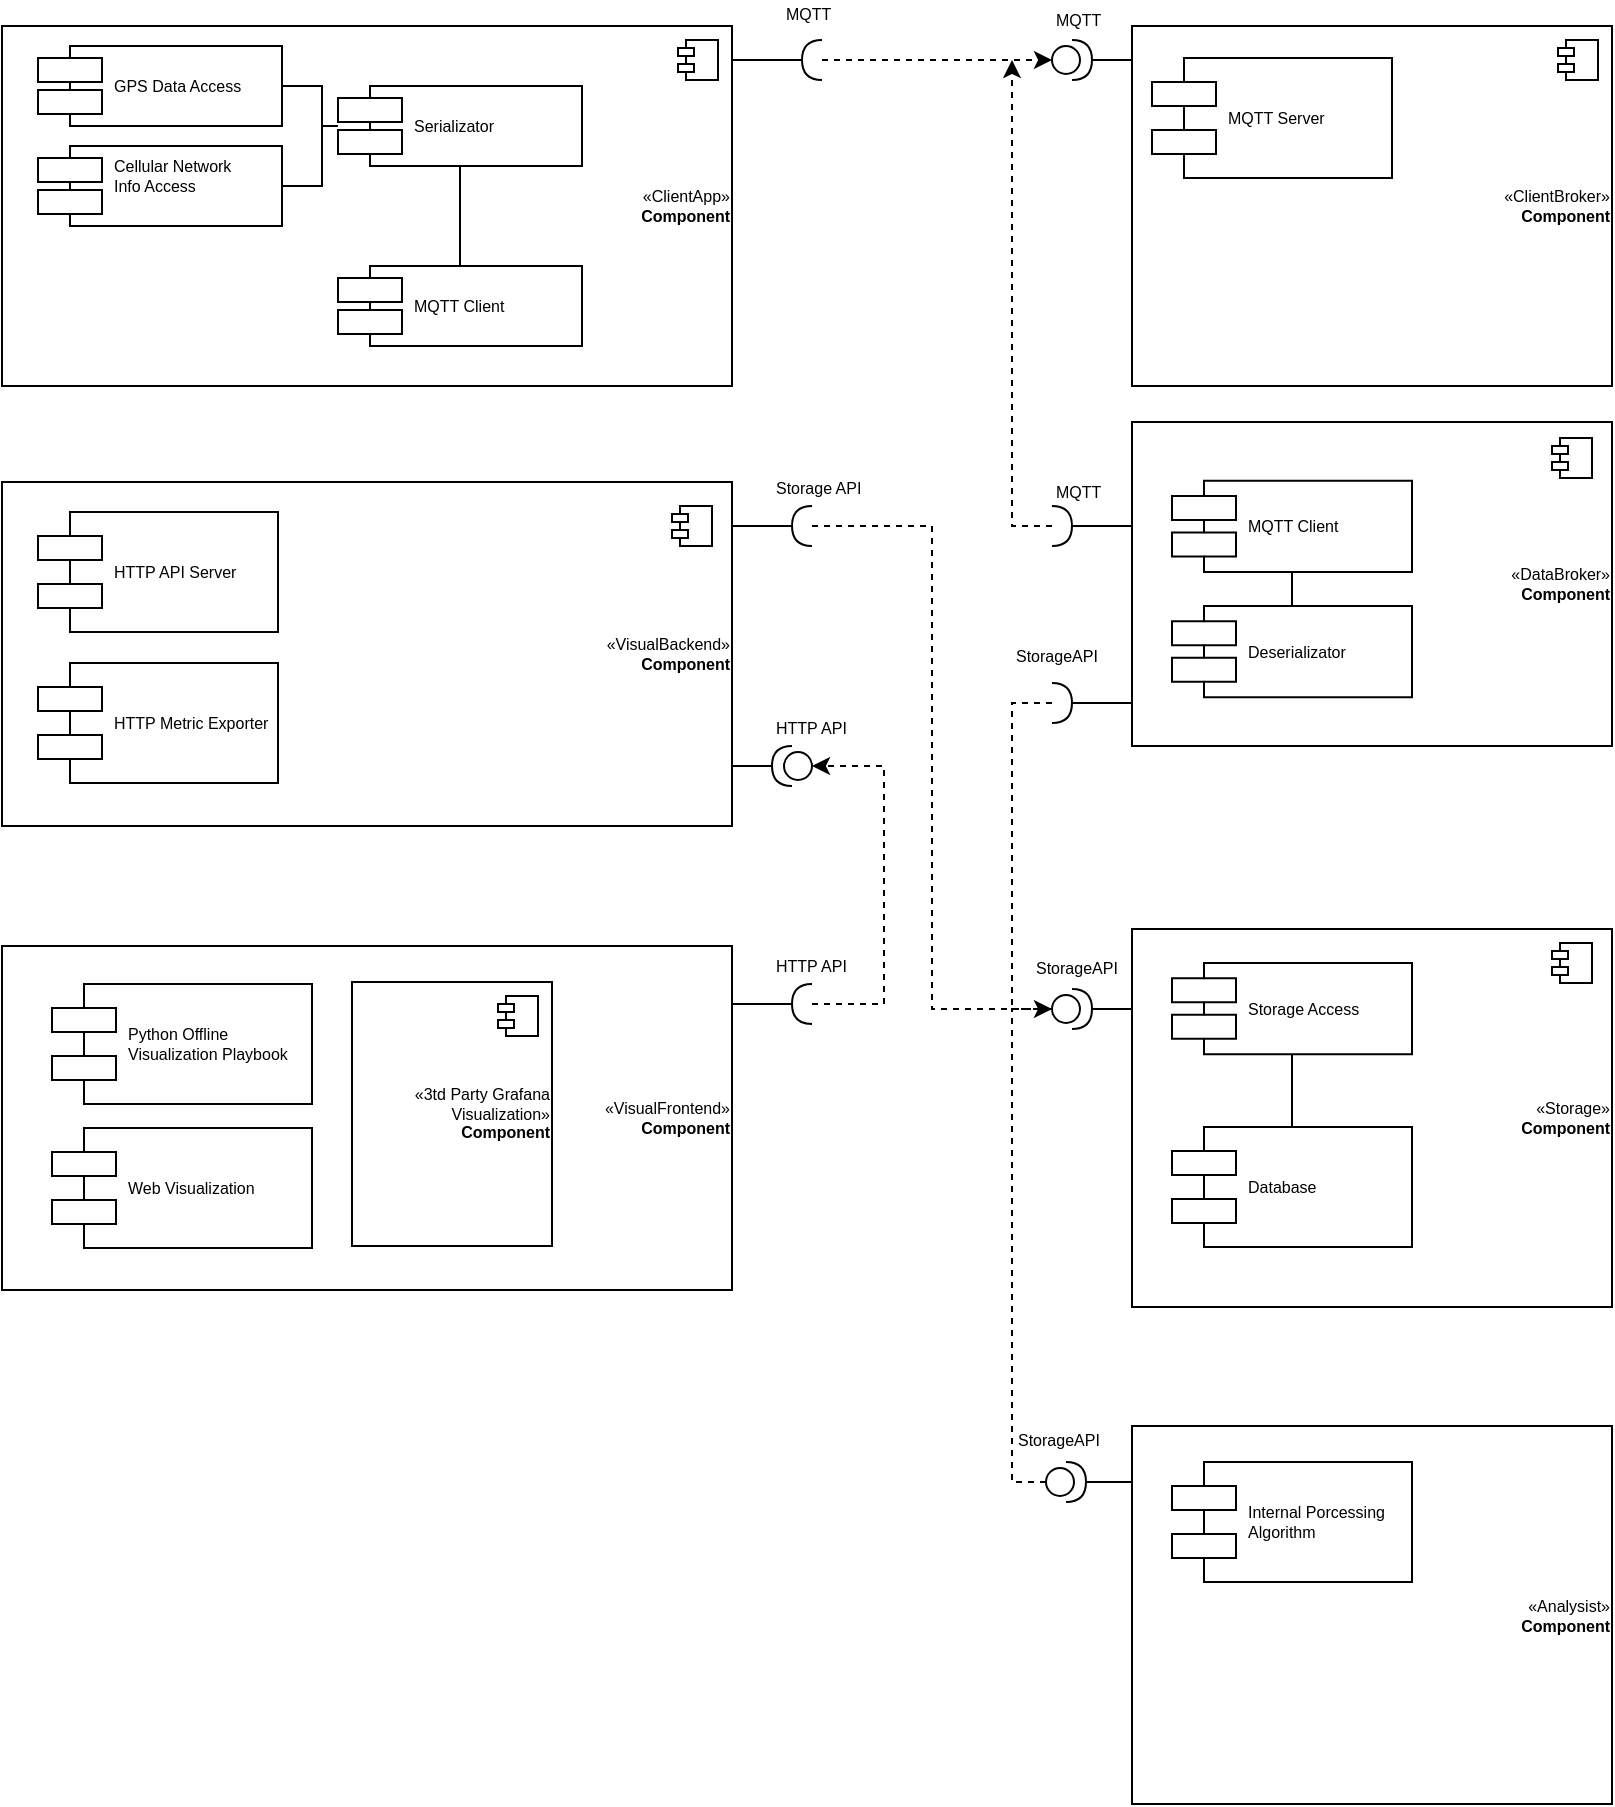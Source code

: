 <mxfile version="10.8.0" type="device"><diagram name="Component Diagram" id="b5b7bab2-c9e2-2cf4-8b2a-24fd1a2a6d21"><mxGraphModel dx="1789" dy="690" grid="1" gridSize="10" guides="1" tooltips="1" connect="1" arrows="1" fold="1" page="1" pageScale="1" pageWidth="827" pageHeight="1169" background="#ffffff" math="0" shadow="0"><root><mxCell id="0"/><mxCell id="1" parent="0"/><mxCell id="DGhR6vJK3DTK3yI-jcU2-81" value="" style="group" parent="1" vertex="1" connectable="0"><mxGeometry x="-821" y="67" width="430" height="193" as="geometry"/></mxCell><mxCell id="DGhR6vJK3DTK3yI-jcU2-48" value="«ClientApp»&lt;br&gt;&lt;b&gt;Component&lt;/b&gt;" style="html=1;fontSize=8;align=right;" parent="DGhR6vJK3DTK3yI-jcU2-81" vertex="1"><mxGeometry y="13" width="365" height="180" as="geometry"/></mxCell><mxCell id="DGhR6vJK3DTK3yI-jcU2-49" value="" style="shape=component;jettyWidth=8;jettyHeight=4;" parent="DGhR6vJK3DTK3yI-jcU2-48" vertex="1"><mxGeometry x="1" width="20" height="20" relative="1" as="geometry"><mxPoint x="-27" y="7" as="offset"/></mxGeometry></mxCell><mxCell id="DGhR6vJK3DTK3yI-jcU2-61" style="edgeStyle=orthogonalEdgeStyle;rounded=0;orthogonalLoop=1;jettySize=auto;html=1;endArrow=none;endFill=0;fontSize=8;" parent="DGhR6vJK3DTK3yI-jcU2-48" source="DGhR6vJK3DTK3yI-jcU2-56" target="DGhR6vJK3DTK3yI-jcU2-58" edge="1"><mxGeometry relative="1" as="geometry"/></mxCell><mxCell id="DGhR6vJK3DTK3yI-jcU2-56" value="GPS Data Access" style="shape=component;align=left;spacingLeft=36;fontSize=8;" parent="DGhR6vJK3DTK3yI-jcU2-48" vertex="1"><mxGeometry x="18" y="10" width="122" height="40" as="geometry"/></mxCell><mxCell id="DGhR6vJK3DTK3yI-jcU2-65" style="edgeStyle=orthogonalEdgeStyle;rounded=0;orthogonalLoop=1;jettySize=auto;html=1;endArrow=none;endFill=0;fontSize=8;" parent="DGhR6vJK3DTK3yI-jcU2-48" source="DGhR6vJK3DTK3yI-jcU2-58" target="DGhR6vJK3DTK3yI-jcU2-64" edge="1"><mxGeometry relative="1" as="geometry"/></mxCell><mxCell id="DGhR6vJK3DTK3yI-jcU2-58" value="Serializator" style="shape=component;align=left;spacingLeft=36;fontSize=8;" parent="DGhR6vJK3DTK3yI-jcU2-48" vertex="1"><mxGeometry x="168" y="30" width="122" height="40" as="geometry"/></mxCell><mxCell id="DGhR6vJK3DTK3yI-jcU2-62" style="edgeStyle=orthogonalEdgeStyle;rounded=0;orthogonalLoop=1;jettySize=auto;html=1;endArrow=none;endFill=0;fontSize=8;" parent="DGhR6vJK3DTK3yI-jcU2-48" source="DGhR6vJK3DTK3yI-jcU2-60" target="DGhR6vJK3DTK3yI-jcU2-58" edge="1"><mxGeometry relative="1" as="geometry"/></mxCell><mxCell id="DGhR6vJK3DTK3yI-jcU2-60" value="Cellular Network&#10;Info Access&#10;" style="shape=component;align=left;spacingLeft=36;fontSize=8;" parent="DGhR6vJK3DTK3yI-jcU2-48" vertex="1"><mxGeometry x="18" y="60" width="122" height="40" as="geometry"/></mxCell><mxCell id="DGhR6vJK3DTK3yI-jcU2-64" value="MQTT Client" style="shape=component;align=left;spacingLeft=36;fontSize=8;" parent="DGhR6vJK3DTK3yI-jcU2-48" vertex="1"><mxGeometry x="168" y="120" width="122" height="40" as="geometry"/></mxCell><mxCell id="DGhR6vJK3DTK3yI-jcU2-78" value="" style="group" parent="DGhR6vJK3DTK3yI-jcU2-81" vertex="1" connectable="0"><mxGeometry x="390" width="40" height="40" as="geometry"/></mxCell><mxCell id="DGhR6vJK3DTK3yI-jcU2-50" value="" style="shape=requiredInterface;html=1;verticalLabelPosition=bottom;fontSize=8;align=right;direction=west;" parent="DGhR6vJK3DTK3yI-jcU2-78" vertex="1"><mxGeometry x="10" y="20" width="10" height="20" as="geometry"/></mxCell><mxCell id="DGhR6vJK3DTK3yI-jcU2-52" value="MQTT" style="text;html=1;resizable=0;points=[];autosize=1;align=left;verticalAlign=top;spacingTop=-4;fontSize=8;" parent="DGhR6vJK3DTK3yI-jcU2-78" vertex="1"><mxGeometry width="40" height="10" as="geometry"/></mxCell><mxCell id="DGhR6vJK3DTK3yI-jcU2-80" style="edgeStyle=orthogonalEdgeStyle;rounded=0;orthogonalLoop=1;jettySize=auto;html=1;entryX=1;entryY=0.5;entryDx=0;entryDy=0;entryPerimeter=0;endArrow=none;endFill=0;fontSize=8;" parent="DGhR6vJK3DTK3yI-jcU2-81" source="DGhR6vJK3DTK3yI-jcU2-48" target="DGhR6vJK3DTK3yI-jcU2-50" edge="1"><mxGeometry relative="1" as="geometry"><Array as="points"><mxPoint x="370" y="30"/><mxPoint x="370" y="30"/></Array></mxGeometry></mxCell><mxCell id="DGhR6vJK3DTK3yI-jcU2-92" value="" style="group" parent="1" vertex="1" connectable="0"><mxGeometry x="-296" y="70" width="280" height="190" as="geometry"/></mxCell><mxCell id="DGhR6vJK3DTK3yI-jcU2-82" value="«ClientBroker»&lt;br&gt;&lt;b&gt;Component&lt;/b&gt;" style="html=1;fontSize=8;align=right;" parent="DGhR6vJK3DTK3yI-jcU2-92" vertex="1"><mxGeometry x="40" y="10" width="240" height="180" as="geometry"/></mxCell><mxCell id="DGhR6vJK3DTK3yI-jcU2-83" value="" style="shape=component;jettyWidth=8;jettyHeight=4;" parent="DGhR6vJK3DTK3yI-jcU2-82" vertex="1"><mxGeometry x="1" width="20" height="20" relative="1" as="geometry"><mxPoint x="-27" y="7" as="offset"/></mxGeometry></mxCell><mxCell id="DGhR6vJK3DTK3yI-jcU2-87" value="MQTT Server" style="shape=component;align=left;spacingLeft=36;fontSize=8;" parent="DGhR6vJK3DTK3yI-jcU2-82" vertex="1"><mxGeometry x="10" y="16" width="120" height="60" as="geometry"/></mxCell><mxCell id="DGhR6vJK3DTK3yI-jcU2-84" value="" style="shape=providedRequiredInterface;html=1;verticalLabelPosition=bottom;fontSize=8;align=right;" parent="DGhR6vJK3DTK3yI-jcU2-92" vertex="1"><mxGeometry y="17" width="20" height="20" as="geometry"/></mxCell><mxCell id="DGhR6vJK3DTK3yI-jcU2-91" style="edgeStyle=orthogonalEdgeStyle;rounded=0;orthogonalLoop=1;jettySize=auto;html=1;endArrow=none;endFill=0;fontSize=8;" parent="DGhR6vJK3DTK3yI-jcU2-92" source="DGhR6vJK3DTK3yI-jcU2-82" target="DGhR6vJK3DTK3yI-jcU2-84" edge="1"><mxGeometry relative="1" as="geometry"><Array as="points"><mxPoint x="30" y="27"/><mxPoint x="30" y="27"/></Array></mxGeometry></mxCell><mxCell id="DGhR6vJK3DTK3yI-jcU2-88" value="MQTT" style="text;html=1;resizable=0;points=[];autosize=1;align=left;verticalAlign=top;spacingTop=-4;fontSize=8;" parent="DGhR6vJK3DTK3yI-jcU2-92" vertex="1"><mxGeometry width="40" height="10" as="geometry"/></mxCell><mxCell id="DGhR6vJK3DTK3yI-jcU2-116" style="edgeStyle=orthogonalEdgeStyle;rounded=0;orthogonalLoop=1;jettySize=auto;html=1;entryX=1;entryY=0.5;entryDx=0;entryDy=0;entryPerimeter=0;endArrow=none;endFill=0;fontSize=8;" parent="1" source="DGhR6vJK3DTK3yI-jcU2-112" target="DGhR6vJK3DTK3yI-jcU2-115" edge="1"><mxGeometry relative="1" as="geometry"><Array as="points"><mxPoint x="-266" y="571.5"/><mxPoint x="-266" y="571.5"/></Array></mxGeometry></mxCell><mxCell id="DGhR6vJK3DTK3yI-jcU2-112" value="«Storage»&lt;br&gt;&lt;b&gt;Component&lt;/b&gt;" style="html=1;fontSize=8;align=right;" parent="1" vertex="1"><mxGeometry x="-256" y="531.5" width="240" height="189" as="geometry"/></mxCell><mxCell id="DGhR6vJK3DTK3yI-jcU2-119" value="" style="group" parent="1" vertex="1" connectable="0"><mxGeometry x="-306" y="543.5" width="60" height="38" as="geometry"/></mxCell><mxCell id="DGhR6vJK3DTK3yI-jcU2-115" value="" style="shape=providedRequiredInterface;html=1;verticalLabelPosition=bottom;fontSize=8;align=right;" parent="DGhR6vJK3DTK3yI-jcU2-119" vertex="1"><mxGeometry x="10" y="18" width="20" height="20" as="geometry"/></mxCell><mxCell id="DGhR6vJK3DTK3yI-jcU2-117" value="StorageAPI" style="text;html=1;resizable=0;points=[];autosize=1;align=left;verticalAlign=top;spacingTop=-4;fontSize=8;" parent="DGhR6vJK3DTK3yI-jcU2-119" vertex="1"><mxGeometry width="60" height="10" as="geometry"/></mxCell><mxCell id="DGhR6vJK3DTK3yI-jcU2-94" value="" style="shape=component;jettyWidth=8;jettyHeight=4;" parent="1" vertex="1"><mxGeometry x="1" width="20" height="20" relative="1" as="geometry"><mxPoint x="-46" y="538.5" as="offset"/></mxGeometry></mxCell><mxCell id="DGhR6vJK3DTK3yI-jcU2-135" style="edgeStyle=orthogonalEdgeStyle;rounded=0;orthogonalLoop=1;jettySize=auto;html=1;entryX=1;entryY=0.5;entryDx=0;entryDy=0;entryPerimeter=0;endArrow=none;endFill=0;fontSize=8;" parent="1" source="DGhR6vJK3DTK3yI-jcU2-126" target="DGhR6vJK3DTK3yI-jcU2-133" edge="1"><mxGeometry relative="1" as="geometry"><Array as="points"><mxPoint x="-446" y="330"/><mxPoint x="-446" y="330"/></Array></mxGeometry></mxCell><mxCell id="DGhR6vJK3DTK3yI-jcU2-136" style="edgeStyle=orthogonalEdgeStyle;rounded=0;orthogonalLoop=1;jettySize=auto;html=1;entryX=1;entryY=0.5;entryDx=0;entryDy=0;entryPerimeter=0;endArrow=none;endFill=0;fontSize=8;" parent="1" source="DGhR6vJK3DTK3yI-jcU2-126" target="DGhR6vJK3DTK3yI-jcU2-134" edge="1"><mxGeometry relative="1" as="geometry"><Array as="points"><mxPoint x="-446" y="450"/><mxPoint x="-446" y="450"/></Array></mxGeometry></mxCell><mxCell id="DGhR6vJK3DTK3yI-jcU2-126" value="«VisualBackend»&lt;br&gt;&lt;b&gt;Component&lt;/b&gt;" style="html=1;fontSize=8;align=right;" parent="1" vertex="1"><mxGeometry x="-821" y="308" width="365" height="172" as="geometry"/></mxCell><mxCell id="DGhR6vJK3DTK3yI-jcU2-113" value="" style="shape=component;jettyWidth=8;jettyHeight=4;" parent="1" vertex="1"><mxGeometry x="1" width="20" height="20" relative="1" as="geometry"><mxPoint x="-486" y="320" as="offset"/></mxGeometry></mxCell><mxCell id="DGhR6vJK3DTK3yI-jcU2-114" value="Database" style="shape=component;align=left;spacingLeft=36;fontSize=8;" parent="1" vertex="1"><mxGeometry x="-236" y="630.5" width="120" height="60" as="geometry"/></mxCell><mxCell id="DGhR6vJK3DTK3yI-jcU2-129" style="edgeStyle=orthogonalEdgeStyle;rounded=0;orthogonalLoop=1;jettySize=auto;html=1;endArrow=none;endFill=0;fontSize=8;" parent="1" source="DGhR6vJK3DTK3yI-jcU2-128" target="DGhR6vJK3DTK3yI-jcU2-114" edge="1"><mxGeometry relative="1" as="geometry"/></mxCell><mxCell id="DGhR6vJK3DTK3yI-jcU2-128" value="Storage Access" style="shape=component;align=left;spacingLeft=36;fontSize=8;" parent="1" vertex="1"><mxGeometry x="-236" y="548.447" width="120" height="45.646" as="geometry"/></mxCell><mxCell id="DGhR6vJK3DTK3yI-jcU2-93" value="«DataBroker»&lt;br&gt;&lt;b&gt;Component&lt;/b&gt;" style="html=1;fontSize=8;align=right;" parent="1" vertex="1"><mxGeometry x="-256" y="278" width="240" height="162" as="geometry"/></mxCell><mxCell id="DGhR6vJK3DTK3yI-jcU2-155" style="edgeStyle=orthogonalEdgeStyle;rounded=0;orthogonalLoop=1;jettySize=auto;html=1;dashed=1;endArrow=classic;endFill=1;fontSize=8;" parent="1" source="DGhR6vJK3DTK3yI-jcU2-95" edge="1"><mxGeometry relative="1" as="geometry"><mxPoint x="-316" y="97" as="targetPoint"/><Array as="points"><mxPoint x="-316" y="330"/><mxPoint x="-316" y="97"/></Array></mxGeometry></mxCell><mxCell id="DGhR6vJK3DTK3yI-jcU2-95" value="" style="shape=requiredInterface;html=1;verticalLabelPosition=bottom;fontSize=8;align=right;" parent="1" vertex="1"><mxGeometry x="-296" y="320" width="10" height="20" as="geometry"/></mxCell><mxCell id="DGhR6vJK3DTK3yI-jcU2-97" style="edgeStyle=orthogonalEdgeStyle;rounded=0;orthogonalLoop=1;jettySize=auto;html=1;entryX=1;entryY=0.5;entryDx=0;entryDy=0;entryPerimeter=0;endArrow=none;endFill=0;fontSize=8;" parent="1" source="DGhR6vJK3DTK3yI-jcU2-93" target="DGhR6vJK3DTK3yI-jcU2-95" edge="1"><mxGeometry relative="1" as="geometry"><Array as="points"><mxPoint x="-266" y="330"/><mxPoint x="-266" y="330"/></Array></mxGeometry></mxCell><mxCell id="DGhR6vJK3DTK3yI-jcU2-99" value="MQTT" style="text;html=1;resizable=0;points=[];autosize=1;align=left;verticalAlign=top;spacingTop=-4;fontSize=8;" parent="1" vertex="1"><mxGeometry x="-296" y="306" width="40" height="10" as="geometry"/></mxCell><mxCell id="DGhR6vJK3DTK3yI-jcU2-101" value="StorageAPI" style="text;html=1;resizable=0;points=[];autosize=1;align=left;verticalAlign=top;spacingTop=-4;fontSize=8;" parent="1" vertex="1"><mxGeometry x="-316" y="388" width="60" height="10" as="geometry"/></mxCell><mxCell id="DGhR6vJK3DTK3yI-jcU2-156" style="edgeStyle=orthogonalEdgeStyle;rounded=0;orthogonalLoop=1;jettySize=auto;html=1;dashed=1;endArrow=none;endFill=0;fontSize=8;" parent="1" source="DGhR6vJK3DTK3yI-jcU2-104" edge="1"><mxGeometry relative="1" as="geometry"><mxPoint x="-316" y="571" as="targetPoint"/><Array as="points"><mxPoint x="-316" y="419"/><mxPoint x="-316" y="571"/></Array></mxGeometry></mxCell><mxCell id="DGhR6vJK3DTK3yI-jcU2-104" value="" style="shape=requiredInterface;html=1;verticalLabelPosition=bottom;fontSize=8;align=right;" parent="1" vertex="1"><mxGeometry x="-296" y="408.5" width="10" height="20" as="geometry"/></mxCell><mxCell id="DGhR6vJK3DTK3yI-jcU2-98" style="edgeStyle=orthogonalEdgeStyle;rounded=0;orthogonalLoop=1;jettySize=auto;html=1;entryX=1;entryY=0.5;entryDx=0;entryDy=0;entryPerimeter=0;endArrow=none;endFill=0;fontSize=8;" parent="1" source="DGhR6vJK3DTK3yI-jcU2-93" target="DGhR6vJK3DTK3yI-jcU2-104" edge="1"><mxGeometry relative="1" as="geometry"><mxPoint x="-276" y="389" as="targetPoint"/><Array as="points"><mxPoint x="-286" y="419"/></Array></mxGeometry></mxCell><mxCell id="DGhR6vJK3DTK3yI-jcU2-139" style="edgeStyle=orthogonalEdgeStyle;rounded=0;orthogonalLoop=1;jettySize=auto;html=1;entryX=0.5;entryY=0;entryDx=0;entryDy=0;endArrow=none;endFill=0;fontSize=8;" parent="1" source="DGhR6vJK3DTK3yI-jcU2-102" target="DGhR6vJK3DTK3yI-jcU2-103" edge="1"><mxGeometry relative="1" as="geometry"/></mxCell><mxCell id="DGhR6vJK3DTK3yI-jcU2-102" value="MQTT Client" style="shape=component;align=left;spacingLeft=36;fontSize=8;" parent="1" vertex="1"><mxGeometry x="-236" y="307.347" width="120" height="45.646" as="geometry"/></mxCell><mxCell id="DGhR6vJK3DTK3yI-jcU2-103" value="Deserializator" style="shape=component;align=left;spacingLeft=36;fontSize=8;" parent="1" vertex="1"><mxGeometry x="-236" y="369.947" width="120" height="45.646" as="geometry"/></mxCell><mxCell id="DGhR6vJK3DTK3yI-jcU2-127" value="" style="shape=component;jettyWidth=8;jettyHeight=4;" parent="1" vertex="1"><mxGeometry x="1" width="20" height="20" relative="1" as="geometry"><mxPoint x="-46" y="286" as="offset"/></mxGeometry></mxCell><mxCell id="DGhR6vJK3DTK3yI-jcU2-131" value="HTTP API Server" style="shape=component;align=left;spacingLeft=36;fontSize=8;" parent="1" vertex="1"><mxGeometry x="-803" y="323" width="120" height="60" as="geometry"/></mxCell><mxCell id="DGhR6vJK3DTK3yI-jcU2-132" value="HTTP Metric Exporter" style="shape=component;align=left;spacingLeft=36;fontSize=8;" parent="1" vertex="1"><mxGeometry x="-803" y="398.5" width="120" height="60" as="geometry"/></mxCell><mxCell id="DGhR6vJK3DTK3yI-jcU2-157" style="edgeStyle=orthogonalEdgeStyle;rounded=0;orthogonalLoop=1;jettySize=auto;html=1;entryX=0;entryY=0.5;entryDx=0;entryDy=0;entryPerimeter=0;dashed=1;endArrow=classic;endFill=1;fontSize=8;" parent="1" source="DGhR6vJK3DTK3yI-jcU2-133" target="DGhR6vJK3DTK3yI-jcU2-115" edge="1"><mxGeometry relative="1" as="geometry"/></mxCell><mxCell id="DGhR6vJK3DTK3yI-jcU2-133" value="" style="shape=requiredInterface;html=1;verticalLabelPosition=bottom;fontSize=8;align=right;direction=west;" parent="1" vertex="1"><mxGeometry x="-426" y="320" width="10" height="20" as="geometry"/></mxCell><mxCell id="DGhR6vJK3DTK3yI-jcU2-134" value="" style="shape=providedRequiredInterface;html=1;verticalLabelPosition=bottom;fontSize=8;align=right;direction=west;" parent="1" vertex="1"><mxGeometry x="-436" y="440" width="20" height="20" as="geometry"/></mxCell><mxCell id="DGhR6vJK3DTK3yI-jcU2-148" style="edgeStyle=orthogonalEdgeStyle;rounded=0;orthogonalLoop=1;jettySize=auto;html=1;entryX=1;entryY=0.5;entryDx=0;entryDy=0;entryPerimeter=0;endArrow=none;endFill=0;fontSize=8;" parent="1" source="DGhR6vJK3DTK3yI-jcU2-141" target="DGhR6vJK3DTK3yI-jcU2-146" edge="1"><mxGeometry relative="1" as="geometry"><Array as="points"><mxPoint x="-446" y="569"/><mxPoint x="-446" y="569"/></Array></mxGeometry></mxCell><mxCell id="DGhR6vJK3DTK3yI-jcU2-141" value="«VisualFrontend»&lt;br&gt;&lt;b&gt;Component&lt;/b&gt;" style="html=1;fontSize=8;align=right;" parent="1" vertex="1"><mxGeometry x="-821" y="540" width="365" height="172" as="geometry"/></mxCell><mxCell id="DGhR6vJK3DTK3yI-jcU2-142" value="HTTP API" style="text;html=1;resizable=0;points=[];autosize=1;align=left;verticalAlign=top;spacingTop=-4;fontSize=8;" parent="1" vertex="1"><mxGeometry x="-436" y="423.5" width="50" height="10" as="geometry"/></mxCell><mxCell id="DGhR6vJK3DTK3yI-jcU2-145" value="Storage API" style="text;html=1;resizable=0;points=[];autosize=1;align=left;verticalAlign=top;spacingTop=-4;fontSize=8;" parent="1" vertex="1"><mxGeometry x="-436" y="304" width="60" height="10" as="geometry"/></mxCell><mxCell id="DGhR6vJK3DTK3yI-jcU2-158" style="edgeStyle=orthogonalEdgeStyle;rounded=0;orthogonalLoop=1;jettySize=auto;html=1;entryX=0;entryY=0.5;entryDx=0;entryDy=0;entryPerimeter=0;dashed=1;endArrow=classic;endFill=1;fontSize=8;" parent="1" source="DGhR6vJK3DTK3yI-jcU2-146" target="DGhR6vJK3DTK3yI-jcU2-134" edge="1"><mxGeometry relative="1" as="geometry"><Array as="points"><mxPoint x="-380" y="569"/><mxPoint x="-380" y="450"/></Array></mxGeometry></mxCell><mxCell id="DGhR6vJK3DTK3yI-jcU2-146" value="" style="shape=requiredInterface;html=1;verticalLabelPosition=bottom;fontSize=8;align=right;direction=west;" parent="1" vertex="1"><mxGeometry x="-426" y="559" width="10" height="20" as="geometry"/></mxCell><mxCell id="DGhR6vJK3DTK3yI-jcU2-147" value="HTTP API" style="text;html=1;resizable=0;points=[];autosize=1;align=left;verticalAlign=top;spacingTop=-4;fontSize=8;" parent="1" vertex="1"><mxGeometry x="-436" y="543" width="50" height="10" as="geometry"/></mxCell><mxCell id="DGhR6vJK3DTK3yI-jcU2-149" value="Python Offline&#10;Visualization Playbook" style="shape=component;align=left;spacingLeft=36;fontSize=8;" parent="1" vertex="1"><mxGeometry x="-796" y="559" width="130" height="60" as="geometry"/></mxCell><mxCell id="DGhR6vJK3DTK3yI-jcU2-150" value="Web Visualization" style="shape=component;align=left;spacingLeft=36;fontSize=8;" parent="1" vertex="1"><mxGeometry x="-796" y="631" width="130" height="60" as="geometry"/></mxCell><mxCell id="DGhR6vJK3DTK3yI-jcU2-152" value="«3td Party Grafana&lt;br&gt;Visualization»&lt;br&gt;&lt;b&gt;Component&lt;/b&gt;" style="html=1;fontSize=8;align=right;" parent="1" vertex="1"><mxGeometry x="-646" y="558" width="100" height="132" as="geometry"/></mxCell><mxCell id="DGhR6vJK3DTK3yI-jcU2-153" value="" style="shape=component;jettyWidth=8;jettyHeight=4;" parent="DGhR6vJK3DTK3yI-jcU2-152" vertex="1"><mxGeometry x="1" width="20" height="20" relative="1" as="geometry"><mxPoint x="-27" y="7" as="offset"/></mxGeometry></mxCell><mxCell id="DGhR6vJK3DTK3yI-jcU2-154" style="edgeStyle=orthogonalEdgeStyle;rounded=0;orthogonalLoop=1;jettySize=auto;html=1;endArrow=classic;endFill=1;fontSize=8;dashed=1;" parent="1" source="DGhR6vJK3DTK3yI-jcU2-50" target="DGhR6vJK3DTK3yI-jcU2-84" edge="1"><mxGeometry relative="1" as="geometry"/></mxCell><mxCell id="XfiZYL4Jb4IuaictKz71-6" style="edgeStyle=orthogonalEdgeStyle;rounded=0;orthogonalLoop=1;jettySize=auto;html=1;startArrow=none;startFill=0;endArrow=none;endFill=0;" edge="1" parent="1" source="XfiZYL4Jb4IuaictKz71-1" target="XfiZYL4Jb4IuaictKz71-4"><mxGeometry relative="1" as="geometry"><Array as="points"><mxPoint x="-270" y="808"/><mxPoint x="-270" y="808"/></Array></mxGeometry></mxCell><mxCell id="XfiZYL4Jb4IuaictKz71-1" value="«Analysist»&lt;br&gt;&lt;b&gt;Component&lt;/b&gt;" style="html=1;fontSize=8;align=right;" vertex="1" parent="1"><mxGeometry x="-256" y="780" width="240" height="189" as="geometry"/></mxCell><mxCell id="XfiZYL4Jb4IuaictKz71-3" value="" style="group" vertex="1" connectable="0" parent="1"><mxGeometry x="-315" y="780" width="60" height="38" as="geometry"/></mxCell><mxCell id="XfiZYL4Jb4IuaictKz71-4" value="" style="shape=providedRequiredInterface;html=1;verticalLabelPosition=bottom;fontSize=8;align=right;" vertex="1" parent="XfiZYL4Jb4IuaictKz71-3"><mxGeometry x="16" y="18" width="20" height="20" as="geometry"/></mxCell><mxCell id="XfiZYL4Jb4IuaictKz71-5" value="StorageAPI" style="text;html=1;resizable=0;points=[];autosize=1;align=left;verticalAlign=top;spacingTop=-4;fontSize=8;" vertex="1" parent="XfiZYL4Jb4IuaictKz71-3"><mxGeometry width="60" height="10" as="geometry"/></mxCell><mxCell id="XfiZYL4Jb4IuaictKz71-7" style="edgeStyle=orthogonalEdgeStyle;rounded=0;orthogonalLoop=1;jettySize=auto;html=1;entryX=0;entryY=0.5;entryDx=0;entryDy=0;entryPerimeter=0;startArrow=none;startFill=0;endArrow=none;endFill=0;dashed=1;" edge="1" parent="1" source="XfiZYL4Jb4IuaictKz71-4" target="DGhR6vJK3DTK3yI-jcU2-115"><mxGeometry relative="1" as="geometry"><Array as="points"><mxPoint x="-316" y="808"/><mxPoint x="-316" y="572"/></Array></mxGeometry></mxCell><mxCell id="XfiZYL4Jb4IuaictKz71-8" value="Internal Porcessing &#10;Algorithm" style="shape=component;align=left;spacingLeft=36;fontSize=8;" vertex="1" parent="1"><mxGeometry x="-236" y="798" width="120" height="60" as="geometry"/></mxCell></root></mxGraphModel></diagram></mxfile>